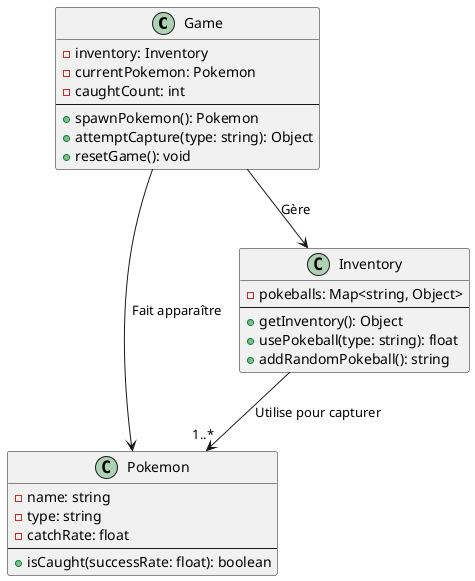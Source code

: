 @startuml class-pokemon-game
class Game {
    - inventory: Inventory
    - currentPokemon: Pokemon
    - caughtCount: int
    ---
    + spawnPokemon(): Pokemon
    + attemptCapture(type: string): Object
    + resetGame(): void
}

class Pokemon {
    - name: string
    - type: string
    - catchRate: float
    ---
    + isCaught(successRate: float): boolean
}

class Inventory {
    - pokeballs: Map<string, Object>
    ---
    + getInventory(): Object
    + usePokeball(type: string): float
    + addRandomPokeball(): string
}

Game --> Inventory : "Gère"
Game --> Pokemon : "Fait apparaître"
Inventory --> "1..*" Pokemon : "Utilise pour capturer"
@enduml
